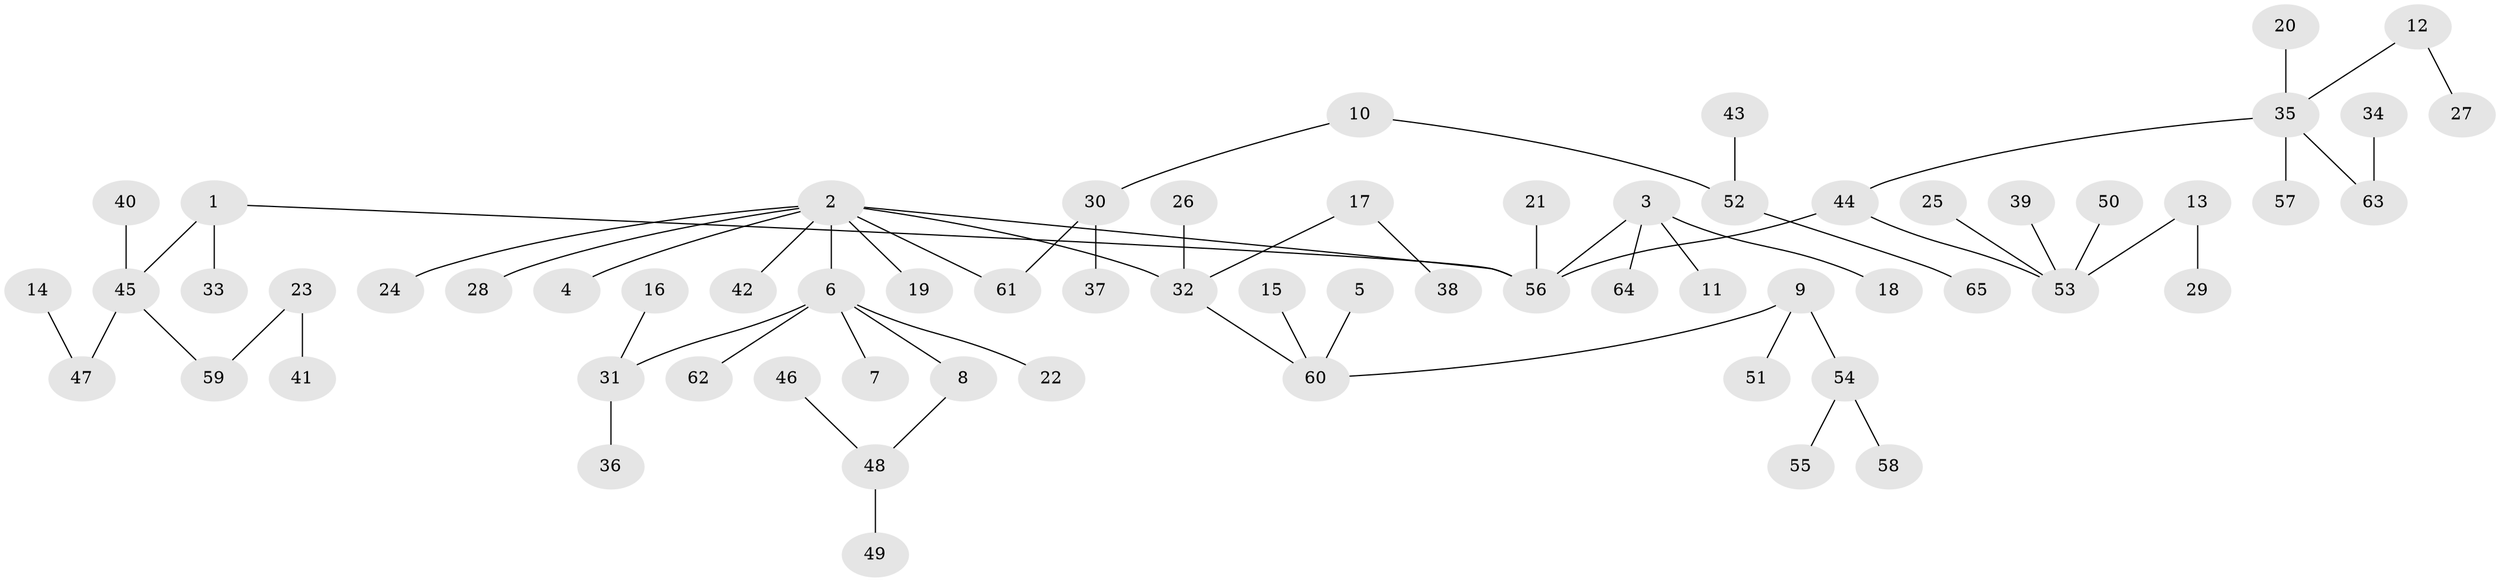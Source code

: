 // original degree distribution, {4: 0.08527131782945736, 7: 0.015503875968992248, 5: 0.023255813953488372, 6: 0.023255813953488372, 3: 0.09302325581395349, 2: 0.24031007751937986, 1: 0.5193798449612403}
// Generated by graph-tools (version 1.1) at 2025/26/03/09/25 03:26:32]
// undirected, 65 vertices, 64 edges
graph export_dot {
graph [start="1"]
  node [color=gray90,style=filled];
  1;
  2;
  3;
  4;
  5;
  6;
  7;
  8;
  9;
  10;
  11;
  12;
  13;
  14;
  15;
  16;
  17;
  18;
  19;
  20;
  21;
  22;
  23;
  24;
  25;
  26;
  27;
  28;
  29;
  30;
  31;
  32;
  33;
  34;
  35;
  36;
  37;
  38;
  39;
  40;
  41;
  42;
  43;
  44;
  45;
  46;
  47;
  48;
  49;
  50;
  51;
  52;
  53;
  54;
  55;
  56;
  57;
  58;
  59;
  60;
  61;
  62;
  63;
  64;
  65;
  1 -- 33 [weight=1.0];
  1 -- 45 [weight=1.0];
  1 -- 56 [weight=1.0];
  2 -- 4 [weight=1.0];
  2 -- 6 [weight=1.0];
  2 -- 19 [weight=1.0];
  2 -- 24 [weight=1.0];
  2 -- 28 [weight=1.0];
  2 -- 32 [weight=1.0];
  2 -- 42 [weight=1.0];
  2 -- 56 [weight=1.0];
  2 -- 61 [weight=1.0];
  3 -- 11 [weight=1.0];
  3 -- 18 [weight=1.0];
  3 -- 56 [weight=1.0];
  3 -- 64 [weight=1.0];
  5 -- 60 [weight=1.0];
  6 -- 7 [weight=1.0];
  6 -- 8 [weight=1.0];
  6 -- 22 [weight=1.0];
  6 -- 31 [weight=1.0];
  6 -- 62 [weight=1.0];
  8 -- 48 [weight=1.0];
  9 -- 51 [weight=1.0];
  9 -- 54 [weight=1.0];
  9 -- 60 [weight=1.0];
  10 -- 30 [weight=1.0];
  10 -- 52 [weight=1.0];
  12 -- 27 [weight=1.0];
  12 -- 35 [weight=1.0];
  13 -- 29 [weight=1.0];
  13 -- 53 [weight=1.0];
  14 -- 47 [weight=1.0];
  15 -- 60 [weight=1.0];
  16 -- 31 [weight=1.0];
  17 -- 32 [weight=1.0];
  17 -- 38 [weight=1.0];
  20 -- 35 [weight=1.0];
  21 -- 56 [weight=1.0];
  23 -- 41 [weight=1.0];
  23 -- 59 [weight=1.0];
  25 -- 53 [weight=1.0];
  26 -- 32 [weight=1.0];
  30 -- 37 [weight=1.0];
  30 -- 61 [weight=1.0];
  31 -- 36 [weight=1.0];
  32 -- 60 [weight=1.0];
  34 -- 63 [weight=1.0];
  35 -- 44 [weight=1.0];
  35 -- 57 [weight=1.0];
  35 -- 63 [weight=1.0];
  39 -- 53 [weight=1.0];
  40 -- 45 [weight=1.0];
  43 -- 52 [weight=1.0];
  44 -- 53 [weight=1.0];
  44 -- 56 [weight=1.0];
  45 -- 47 [weight=1.0];
  45 -- 59 [weight=1.0];
  46 -- 48 [weight=1.0];
  48 -- 49 [weight=1.0];
  50 -- 53 [weight=1.0];
  52 -- 65 [weight=1.0];
  54 -- 55 [weight=1.0];
  54 -- 58 [weight=1.0];
}
